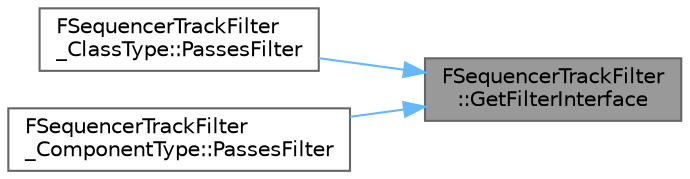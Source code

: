 digraph "FSequencerTrackFilter::GetFilterInterface"
{
 // INTERACTIVE_SVG=YES
 // LATEX_PDF_SIZE
  bgcolor="transparent";
  edge [fontname=Helvetica,fontsize=10,labelfontname=Helvetica,labelfontsize=10];
  node [fontname=Helvetica,fontsize=10,shape=box,height=0.2,width=0.4];
  rankdir="RL";
  Node1 [id="Node000001",label="FSequencerTrackFilter\l::GetFilterInterface",height=0.2,width=0.4,color="gray40", fillcolor="grey60", style="filled", fontcolor="black",tooltip=" "];
  Node1 -> Node2 [id="edge1_Node000001_Node000002",dir="back",color="steelblue1",style="solid",tooltip=" "];
  Node2 [id="Node000002",label="FSequencerTrackFilter\l_ClassType::PassesFilter",height=0.2,width=0.4,color="grey40", fillcolor="white", style="filled",URL="$dc/d42/classFSequencerTrackFilter__ClassType.html#ae827f4c97c4a8cd898158bc623239b20",tooltip=" "];
  Node1 -> Node3 [id="edge2_Node000001_Node000003",dir="back",color="steelblue1",style="solid",tooltip=" "];
  Node3 [id="Node000003",label="FSequencerTrackFilter\l_ComponentType::PassesFilter",height=0.2,width=0.4,color="grey40", fillcolor="white", style="filled",URL="$d7/ddd/classFSequencerTrackFilter__ComponentType.html#afc858a721059ec3b2ea527067e00febf",tooltip=" "];
}
